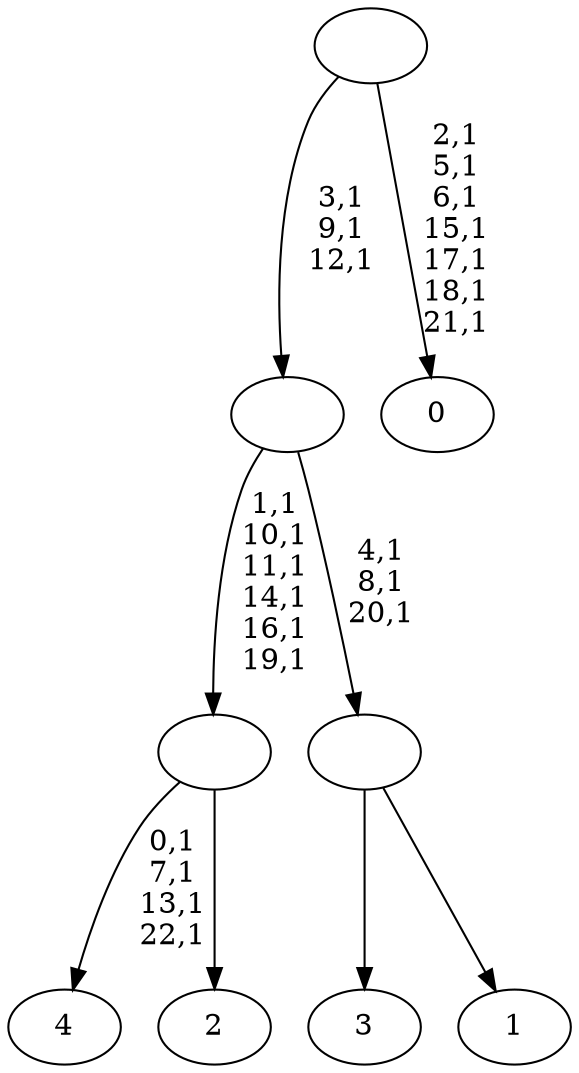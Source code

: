 digraph T {
	28 [label="4"]
	23 [label="3"]
	22 [label="2"]
	21 [label=""]
	15 [label="1"]
	14 [label=""]
	11 [label=""]
	8 [label="0"]
	0 [label=""]
	21 -> 28 [label="0,1\n7,1\n13,1\n22,1"]
	21 -> 22 [label=""]
	14 -> 23 [label=""]
	14 -> 15 [label=""]
	11 -> 14 [label="4,1\n8,1\n20,1"]
	11 -> 21 [label="1,1\n10,1\n11,1\n14,1\n16,1\n19,1"]
	0 -> 8 [label="2,1\n5,1\n6,1\n15,1\n17,1\n18,1\n21,1"]
	0 -> 11 [label="3,1\n9,1\n12,1"]
}

